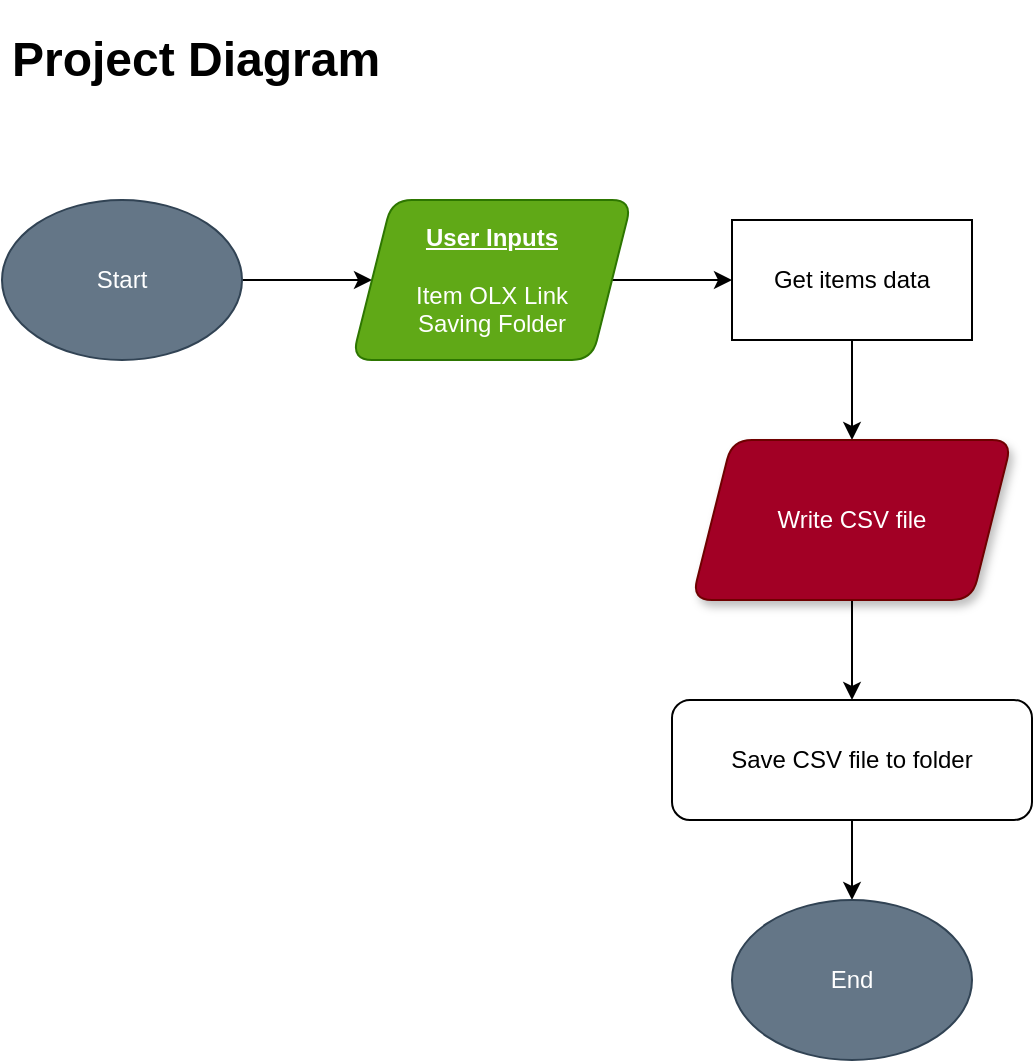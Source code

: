 <mxfile>
    <diagram id="3piz7pXAVaKBTfHvpw6L" name="Page-1">
        <mxGraphModel dx="2507" dy="2977" grid="1" gridSize="10" guides="1" tooltips="1" connect="1" arrows="1" fold="1" page="1" pageScale="1" pageWidth="850" pageHeight="1100" math="0" shadow="0">
            <root>
                <mxCell id="0"/>
                <mxCell id="1" parent="0"/>
                <mxCell id="14" style="edgeStyle=none;html=1;exitX=1;exitY=0.5;exitDx=0;exitDy=0;" edge="1" parent="1" source="15" target="17">
                    <mxGeometry relative="1" as="geometry"/>
                </mxCell>
                <mxCell id="15" value="Start" style="ellipse;whiteSpace=wrap;html=1;rounded=1;fillColor=#647687;fontColor=#ffffff;strokeColor=#314354;" vertex="1" parent="1">
                    <mxGeometry x="45" y="50" width="120" height="80" as="geometry"/>
                </mxCell>
                <mxCell id="16" style="edgeStyle=none;html=1;exitX=1;exitY=0.5;exitDx=0;exitDy=0;entryX=0;entryY=0.5;entryDx=0;entryDy=0;" edge="1" parent="1" source="17" target="21">
                    <mxGeometry relative="1" as="geometry"/>
                </mxCell>
                <mxCell id="17" value="&lt;b&gt;&lt;u&gt;User Inputs&lt;br&gt;&lt;/u&gt;&lt;/b&gt;&lt;br&gt;Item OLX Link&lt;br&gt;Saving Folder" style="shape=parallelogram;perimeter=parallelogramPerimeter;whiteSpace=wrap;html=1;fixedSize=1;rounded=1;fillColor=#60a917;strokeColor=#2D7600;fontColor=#ffffff;" vertex="1" parent="1">
                    <mxGeometry x="220" y="50" width="140" height="80" as="geometry"/>
                </mxCell>
                <mxCell id="18" value="&lt;h1&gt;Project Diagram&lt;/h1&gt;" style="text;html=1;strokeColor=none;fillColor=none;spacing=5;spacingTop=-20;whiteSpace=wrap;overflow=hidden;rounded=0;" vertex="1" parent="1">
                    <mxGeometry x="45" y="-40" width="195" height="40" as="geometry"/>
                </mxCell>
                <mxCell id="19" style="edgeStyle=none;html=1;exitX=0.5;exitY=1;exitDx=0;exitDy=0;entryX=0.5;entryY=0;entryDx=0;entryDy=0;" edge="1" parent="1" target="23">
                    <mxGeometry relative="1" as="geometry">
                        <mxPoint x="470" y="230" as="sourcePoint"/>
                    </mxGeometry>
                </mxCell>
                <mxCell id="20" value="" style="edgeStyle=none;html=1;" edge="1" parent="1" source="21" target="25">
                    <mxGeometry relative="1" as="geometry"/>
                </mxCell>
                <mxCell id="21" value="Get items data" style="rounded=0;whiteSpace=wrap;html=1;" vertex="1" parent="1">
                    <mxGeometry x="410" y="60" width="120" height="60" as="geometry"/>
                </mxCell>
                <mxCell id="22" value="" style="edgeStyle=none;html=1;" edge="1" parent="1" source="23" target="24">
                    <mxGeometry relative="1" as="geometry"/>
                </mxCell>
                <mxCell id="23" value="Save CSV file to folder" style="rounded=1;whiteSpace=wrap;html=1;" vertex="1" parent="1">
                    <mxGeometry x="380" y="300" width="180" height="60" as="geometry"/>
                </mxCell>
                <mxCell id="24" value="End" style="ellipse;whiteSpace=wrap;html=1;fillColor=#647687;fontColor=#ffffff;strokeColor=#314354;" vertex="1" parent="1">
                    <mxGeometry x="410" y="400" width="120" height="80" as="geometry"/>
                </mxCell>
                <mxCell id="25" value="Write CSV file" style="shape=parallelogram;perimeter=parallelogramPerimeter;whiteSpace=wrap;html=1;fixedSize=1;rounded=1;shadow=1;fillColor=#a20025;fontColor=#ffffff;strokeColor=#6F0000;" vertex="1" parent="1">
                    <mxGeometry x="390" y="170" width="160" height="80" as="geometry"/>
                </mxCell>
            </root>
        </mxGraphModel>
    </diagram>
</mxfile>
